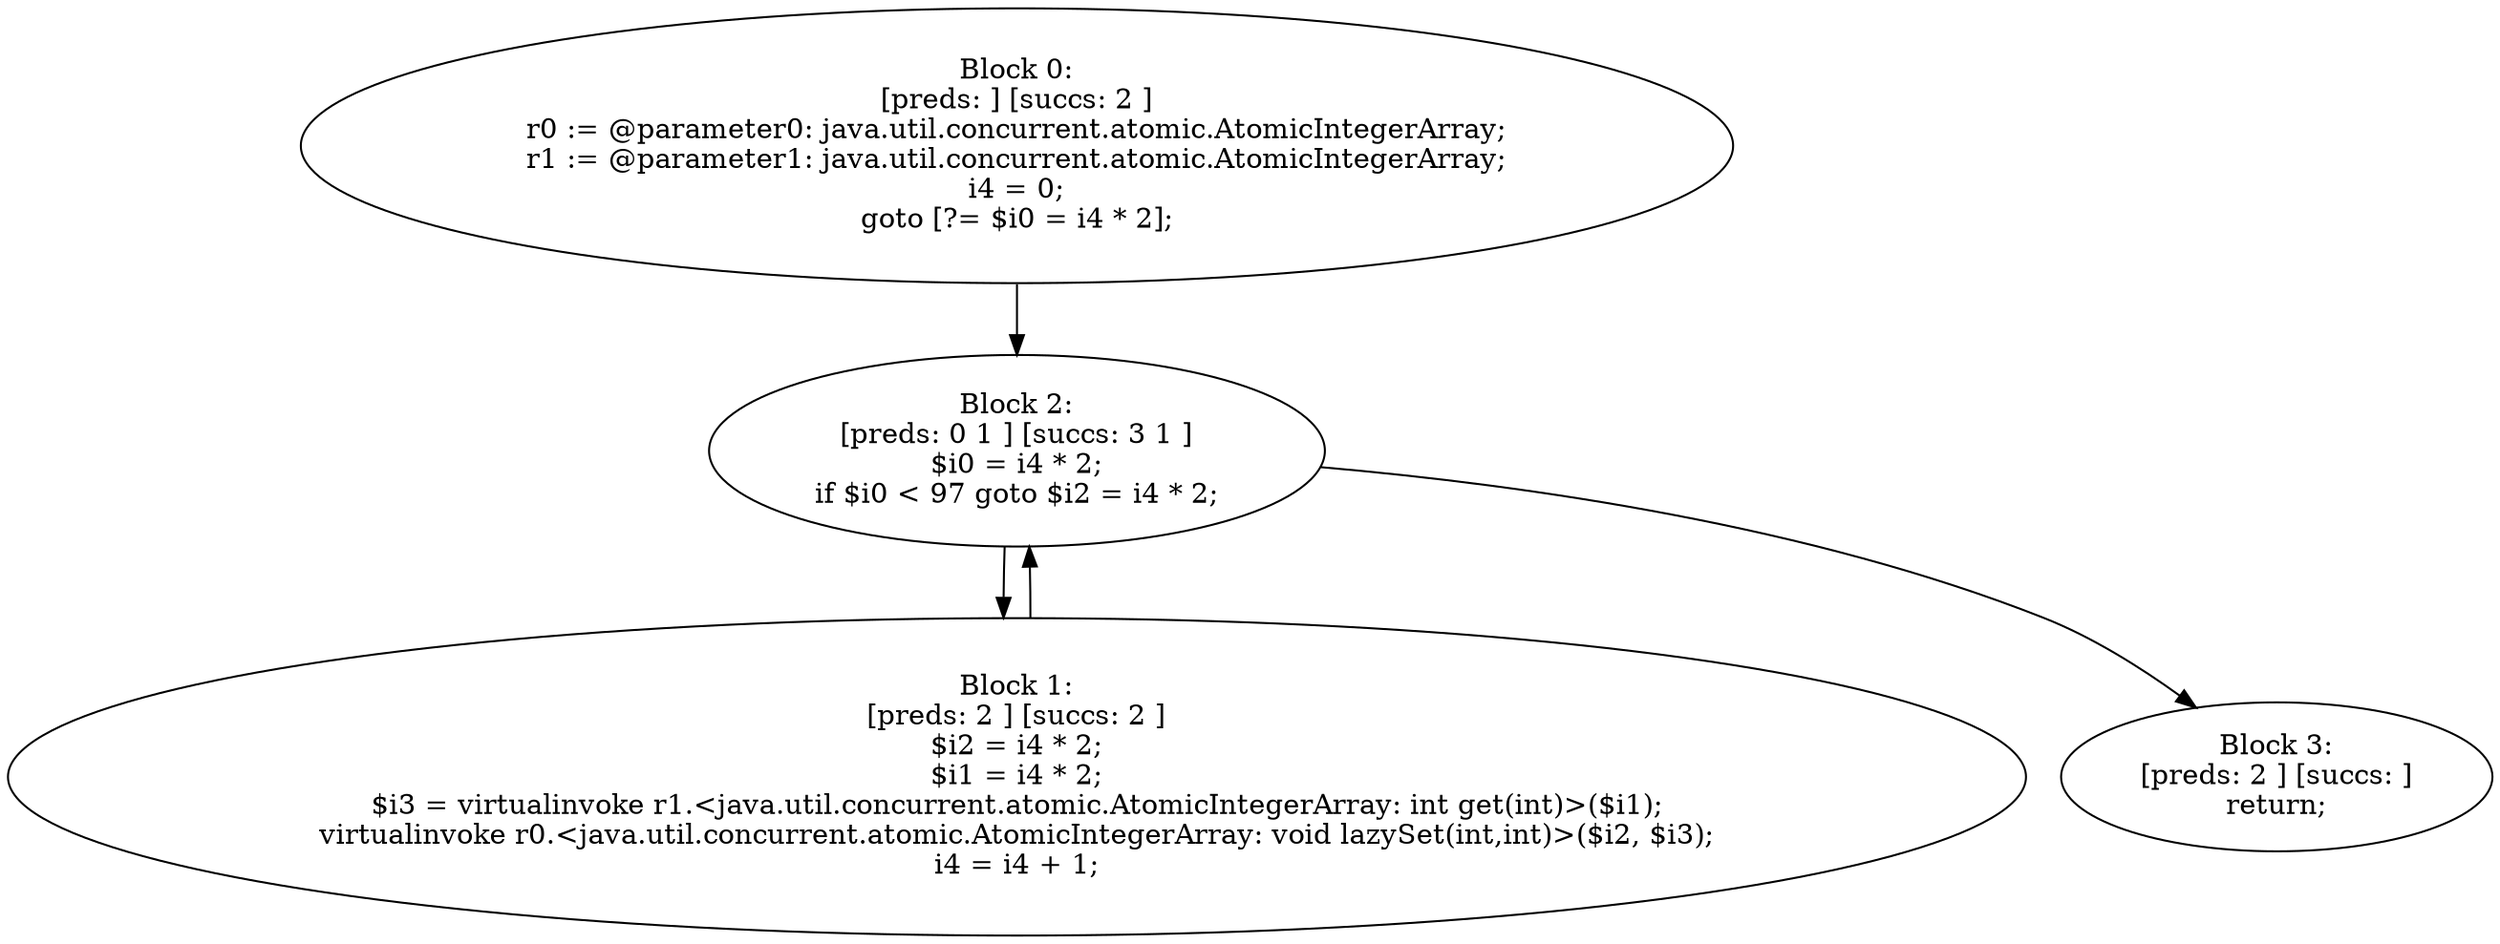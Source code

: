 digraph "unitGraph" {
    "Block 0:
[preds: ] [succs: 2 ]
r0 := @parameter0: java.util.concurrent.atomic.AtomicIntegerArray;
r1 := @parameter1: java.util.concurrent.atomic.AtomicIntegerArray;
i4 = 0;
goto [?= $i0 = i4 * 2];
"
    "Block 1:
[preds: 2 ] [succs: 2 ]
$i2 = i4 * 2;
$i1 = i4 * 2;
$i3 = virtualinvoke r1.<java.util.concurrent.atomic.AtomicIntegerArray: int get(int)>($i1);
virtualinvoke r0.<java.util.concurrent.atomic.AtomicIntegerArray: void lazySet(int,int)>($i2, $i3);
i4 = i4 + 1;
"
    "Block 2:
[preds: 0 1 ] [succs: 3 1 ]
$i0 = i4 * 2;
if $i0 < 97 goto $i2 = i4 * 2;
"
    "Block 3:
[preds: 2 ] [succs: ]
return;
"
    "Block 0:
[preds: ] [succs: 2 ]
r0 := @parameter0: java.util.concurrent.atomic.AtomicIntegerArray;
r1 := @parameter1: java.util.concurrent.atomic.AtomicIntegerArray;
i4 = 0;
goto [?= $i0 = i4 * 2];
"->"Block 2:
[preds: 0 1 ] [succs: 3 1 ]
$i0 = i4 * 2;
if $i0 < 97 goto $i2 = i4 * 2;
";
    "Block 1:
[preds: 2 ] [succs: 2 ]
$i2 = i4 * 2;
$i1 = i4 * 2;
$i3 = virtualinvoke r1.<java.util.concurrent.atomic.AtomicIntegerArray: int get(int)>($i1);
virtualinvoke r0.<java.util.concurrent.atomic.AtomicIntegerArray: void lazySet(int,int)>($i2, $i3);
i4 = i4 + 1;
"->"Block 2:
[preds: 0 1 ] [succs: 3 1 ]
$i0 = i4 * 2;
if $i0 < 97 goto $i2 = i4 * 2;
";
    "Block 2:
[preds: 0 1 ] [succs: 3 1 ]
$i0 = i4 * 2;
if $i0 < 97 goto $i2 = i4 * 2;
"->"Block 3:
[preds: 2 ] [succs: ]
return;
";
    "Block 2:
[preds: 0 1 ] [succs: 3 1 ]
$i0 = i4 * 2;
if $i0 < 97 goto $i2 = i4 * 2;
"->"Block 1:
[preds: 2 ] [succs: 2 ]
$i2 = i4 * 2;
$i1 = i4 * 2;
$i3 = virtualinvoke r1.<java.util.concurrent.atomic.AtomicIntegerArray: int get(int)>($i1);
virtualinvoke r0.<java.util.concurrent.atomic.AtomicIntegerArray: void lazySet(int,int)>($i2, $i3);
i4 = i4 + 1;
";
}
